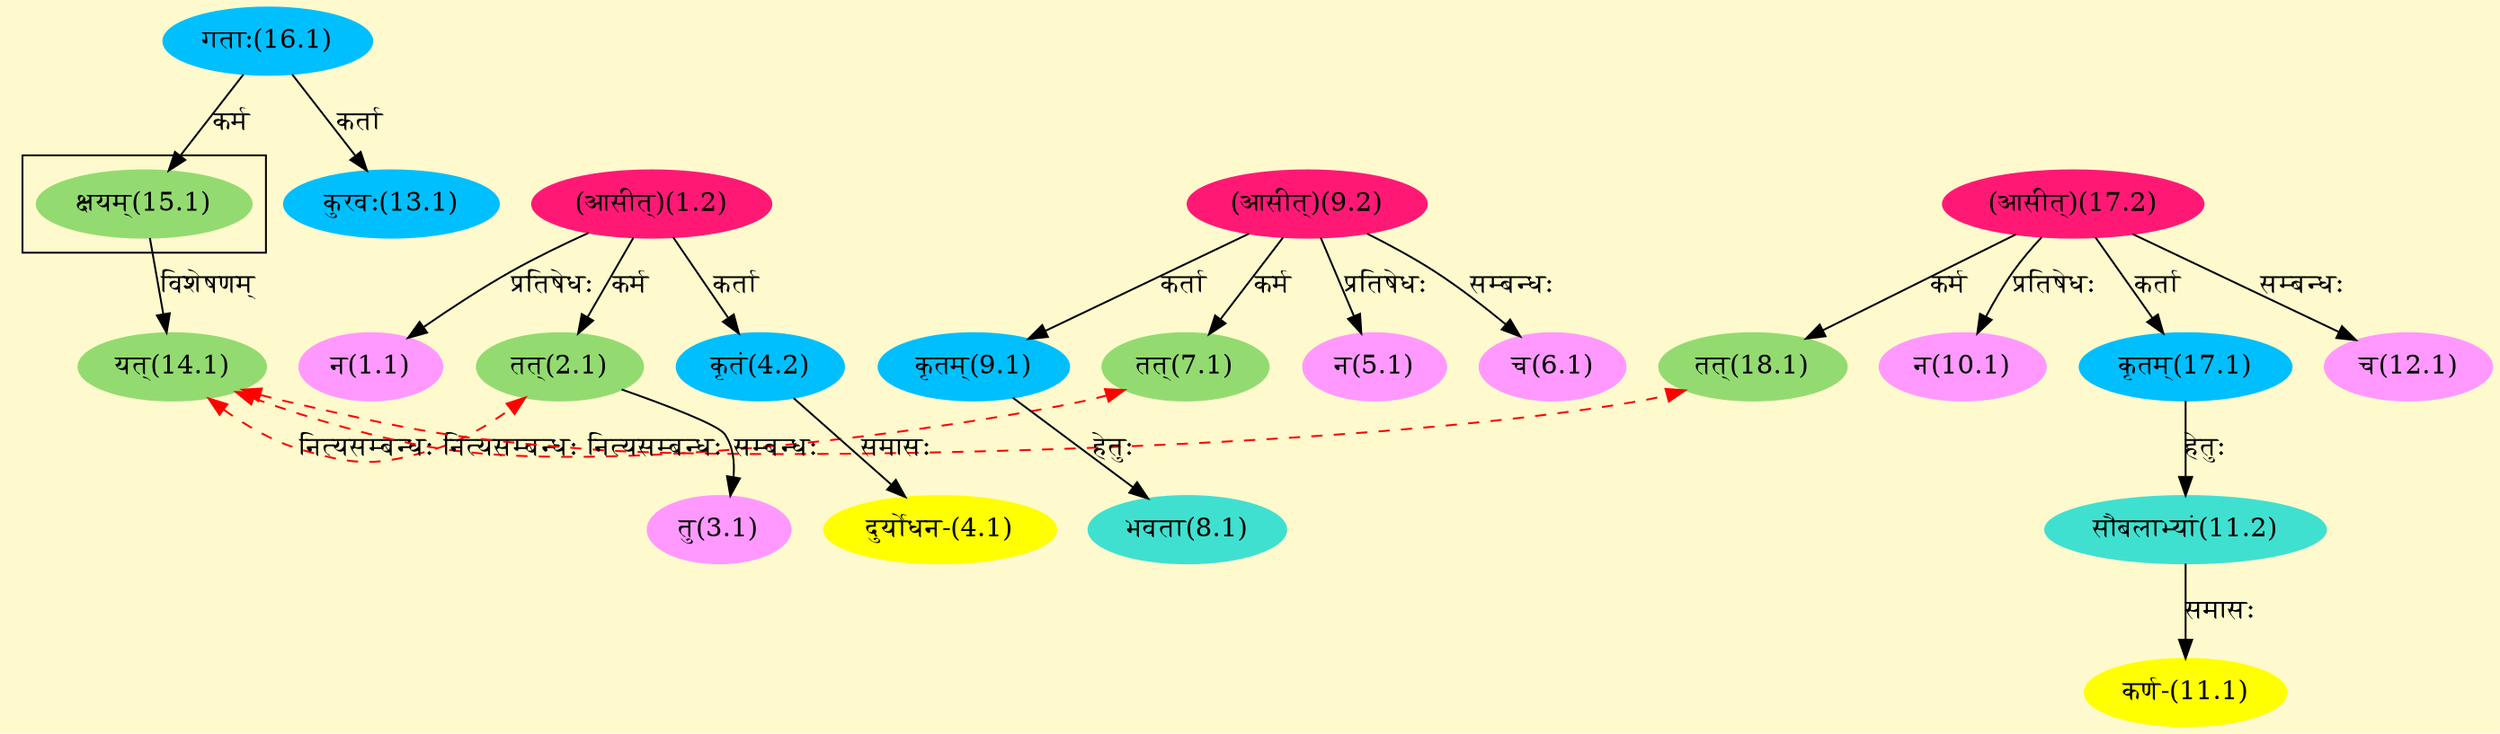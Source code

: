 digraph G{
rankdir=BT;
 compound=true;
 bgcolor="lemonchiffon1";

subgraph cluster_1{
Node14_1 [style=filled, color="#93DB70" label = "यत्(14.1)"]
Node15_1 [style=filled, color="#93DB70" label = "क्षयम्(15.1)"]

}
Node1_1 [style=filled, color="#FF99FF" label = "न(1.1)"]
Node1_2 [style=filled, color="#FF1975" label = "(आसीत्)(1.2)"]
Node4_2 [style=filled, color="#00BFFF" label = "कृतं(4.2)"]
Node2_1 [style=filled, color="#93DB70" label = "तत्(2.1)"]
Node3_1 [style=filled, color="#FF99FF" label = "तु(3.1)"]
Node4_1 [style=filled, color="#FFFF00" label = "दुर्योधन-(4.1)"]
Node5_1 [style=filled, color="#FF99FF" label = "न(5.1)"]
Node9_2 [style=filled, color="#FF1975" label = "(आसीत्)(9.2)"]
Node6_1 [style=filled, color="#FF99FF" label = "च(6.1)"]
Node7_1 [style=filled, color="#93DB70" label = "तत्(7.1)"]
Node8_1 [style=filled, color="#40E0D0" label = "भवता(8.1)"]
Node9_1 [style=filled, color="#00BFFF" label = "कृतम्(9.1)"]
Node10_1 [style=filled, color="#FF99FF" label = "न(10.1)"]
Node17_2 [style=filled, color="#FF1975" label = "(आसीत्)(17.2)"]
Node11_1 [style=filled, color="#FFFF00" label = "कर्ण-(11.1)"]
Node11_2 [style=filled, color="#40E0D0" label = "सौबलाभ्यां(11.2)"]
Node17_1 [style=filled, color="#00BFFF" label = "कृतम्(17.1)"]
Node12_1 [style=filled, color="#FF99FF" label = "च(12.1)"]
Node13_1 [style=filled, color="#00BFFF" label = "कुरवः(13.1)"]
Node16_1 [style=filled, color="#00BFFF" label = "गताः(16.1)"]
Node14_1 [style=filled, color="#93DB70" label = "यत्(14.1)"]
Node18_1 [style=filled, color="#93DB70" label = "तत्(18.1)"]
Node15_1 [style=filled, color="#93DB70" label = "क्षयम्(15.1)"]
{rank = same; Node14_1; Node2_1;}
{rank = same; Node14_1; Node7_1;}
{rank = same; Node14_1; Node18_1;}
/* Start of Relations section */

Node1_1 -> Node1_2 [  label="प्रतिषेधः"  dir="back" ]
Node2_1 -> Node1_2 [  label="कर्म"  dir="back" ]
Node3_1 -> Node2_1 [  label="सम्बन्धः"  dir="back" ]
Node4_1 -> Node4_2 [  label="समासः"  dir="back" ]
Node4_2 -> Node1_2 [  label="कर्ता"  dir="back" ]
Node5_1 -> Node9_2 [  label="प्रतिषेधः"  dir="back" ]
Node6_1 -> Node9_2 [  label="सम्बन्धः"  dir="back" ]
Node7_1 -> Node9_2 [  label="कर्म"  dir="back" ]
Node8_1 -> Node9_1 [  label="हेतुः"  dir="back" ]
Node9_1 -> Node9_2 [  label="कर्ता"  dir="back" ]
Node10_1 -> Node17_2 [  label="प्रतिषेधः"  dir="back" ]
Node11_1 -> Node11_2 [  label="समासः"  dir="back" ]
Node11_2 -> Node17_1 [  label="हेतुः"  dir="back" ]
Node12_1 -> Node17_2 [  label="सम्बन्धः"  dir="back" ]
Node13_1 -> Node16_1 [  label="कर्ता"  dir="back" ]
Node14_1 -> Node15_1 [  label="विशेषणम्"  dir="back" ]
Node14_1 -> Node2_1 [ style=dashed color="red" label="नित्यसम्बन्धः"  dir="both" ]
Node14_1 -> Node7_1 [ style=dashed color="red" label="नित्यसम्बन्धः"  dir="both" ]
Node14_1 -> Node18_1 [ style=dashed color="red" label="नित्यसम्बन्धः"  dir="both" ]
Node15_1 -> Node16_1 [  label="कर्म"  dir="back" ]
Node17_1 -> Node17_2 [  label="कर्ता"  dir="back" ]
Node18_1 -> Node17_2 [  label="कर्म"  dir="back" ]
}
